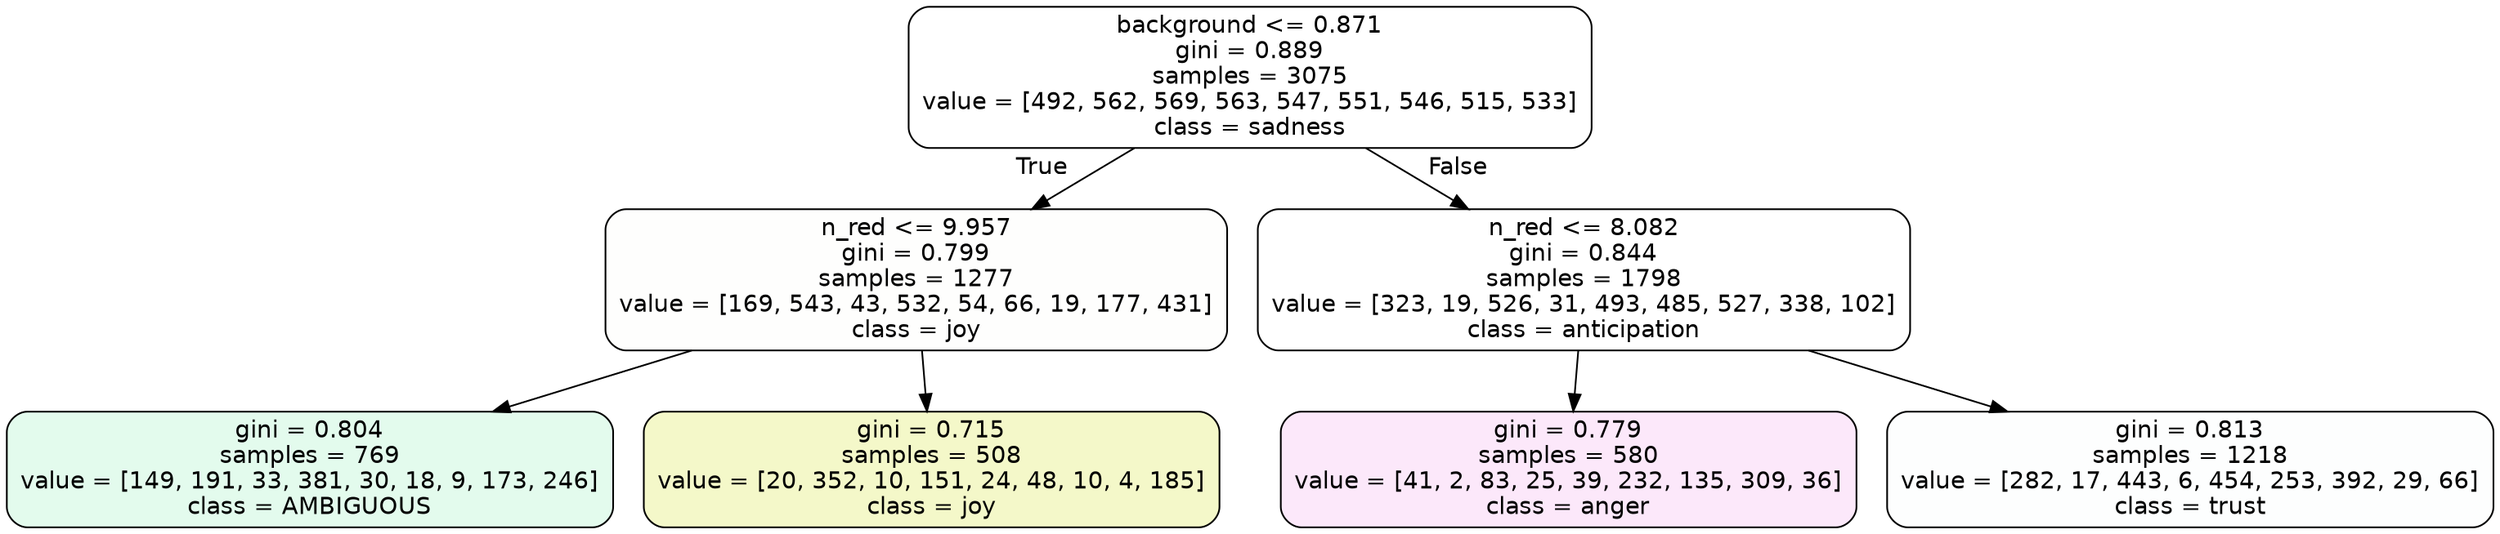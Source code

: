 digraph Tree {
node [shape=box, style="filled, rounded", color="black", fontname=helvetica] ;
edge [fontname=helvetica] ;
0 [label="background <= 0.871\ngini = 0.889\nsamples = 3075\nvalue = [492, 562, 569, 563, 547, 551, 546, 515, 533]\nclass = sadness", fillcolor="#64e53900"] ;
1 [label="n_red <= 9.957\ngini = 0.799\nsamples = 1277\nvalue = [169, 543, 43, 532, 54, 66, 19, 177, 431]\nclass = joy", fillcolor="#d7e53902"] ;
0 -> 1 [labeldistance=2.5, labelangle=45, headlabel="True"] ;
2 [label="gini = 0.804\nsamples = 769\nvalue = [149, 191, 33, 381, 30, 18, 9, 173, 246]\nclass = AMBIGUOUS", fillcolor="#39e58123"] ;
1 -> 2 ;
3 [label="gini = 0.715\nsamples = 508\nvalue = [20, 352, 10, 151, 24, 48, 10, 4, 185]\nclass = joy", fillcolor="#d7e53945"] ;
1 -> 3 ;
4 [label="n_red <= 8.082\ngini = 0.844\nsamples = 1798\nvalue = [323, 19, 526, 31, 493, 485, 527, 338, 102]\nclass = anticipation", fillcolor="#8139e500"] ;
0 -> 4 [labeldistance=2.5, labelangle=-45, headlabel="False"] ;
5 [label="gini = 0.779\nsamples = 580\nvalue = [41, 2, 83, 25, 39, 232, 135, 309, 36]\nclass = anger", fillcolor="#e539d71d"] ;
4 -> 5 ;
6 [label="gini = 0.813\nsamples = 1218\nvalue = [282, 17, 443, 6, 454, 253, 392, 29, 66]\nclass = trust", fillcolor="#39d7e502"] ;
4 -> 6 ;
}